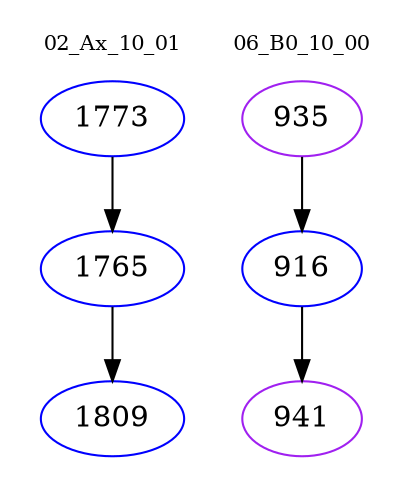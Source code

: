 digraph{
subgraph cluster_0 {
color = white
label = "02_Ax_10_01";
fontsize=10;
T0_1773 [label="1773", color="blue"]
T0_1773 -> T0_1765 [color="black"]
T0_1765 [label="1765", color="blue"]
T0_1765 -> T0_1809 [color="black"]
T0_1809 [label="1809", color="blue"]
}
subgraph cluster_1 {
color = white
label = "06_B0_10_00";
fontsize=10;
T1_935 [label="935", color="purple"]
T1_935 -> T1_916 [color="black"]
T1_916 [label="916", color="blue"]
T1_916 -> T1_941 [color="black"]
T1_941 [label="941", color="purple"]
}
}
